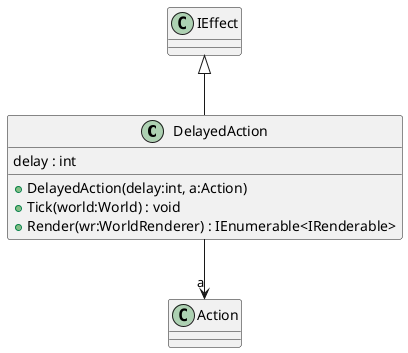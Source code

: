 @startuml
class DelayedAction {
    delay : int
    + DelayedAction(delay:int, a:Action)
    + Tick(world:World) : void
    + Render(wr:WorldRenderer) : IEnumerable<IRenderable>
}
IEffect <|-- DelayedAction
DelayedAction --> "a" Action
@enduml
